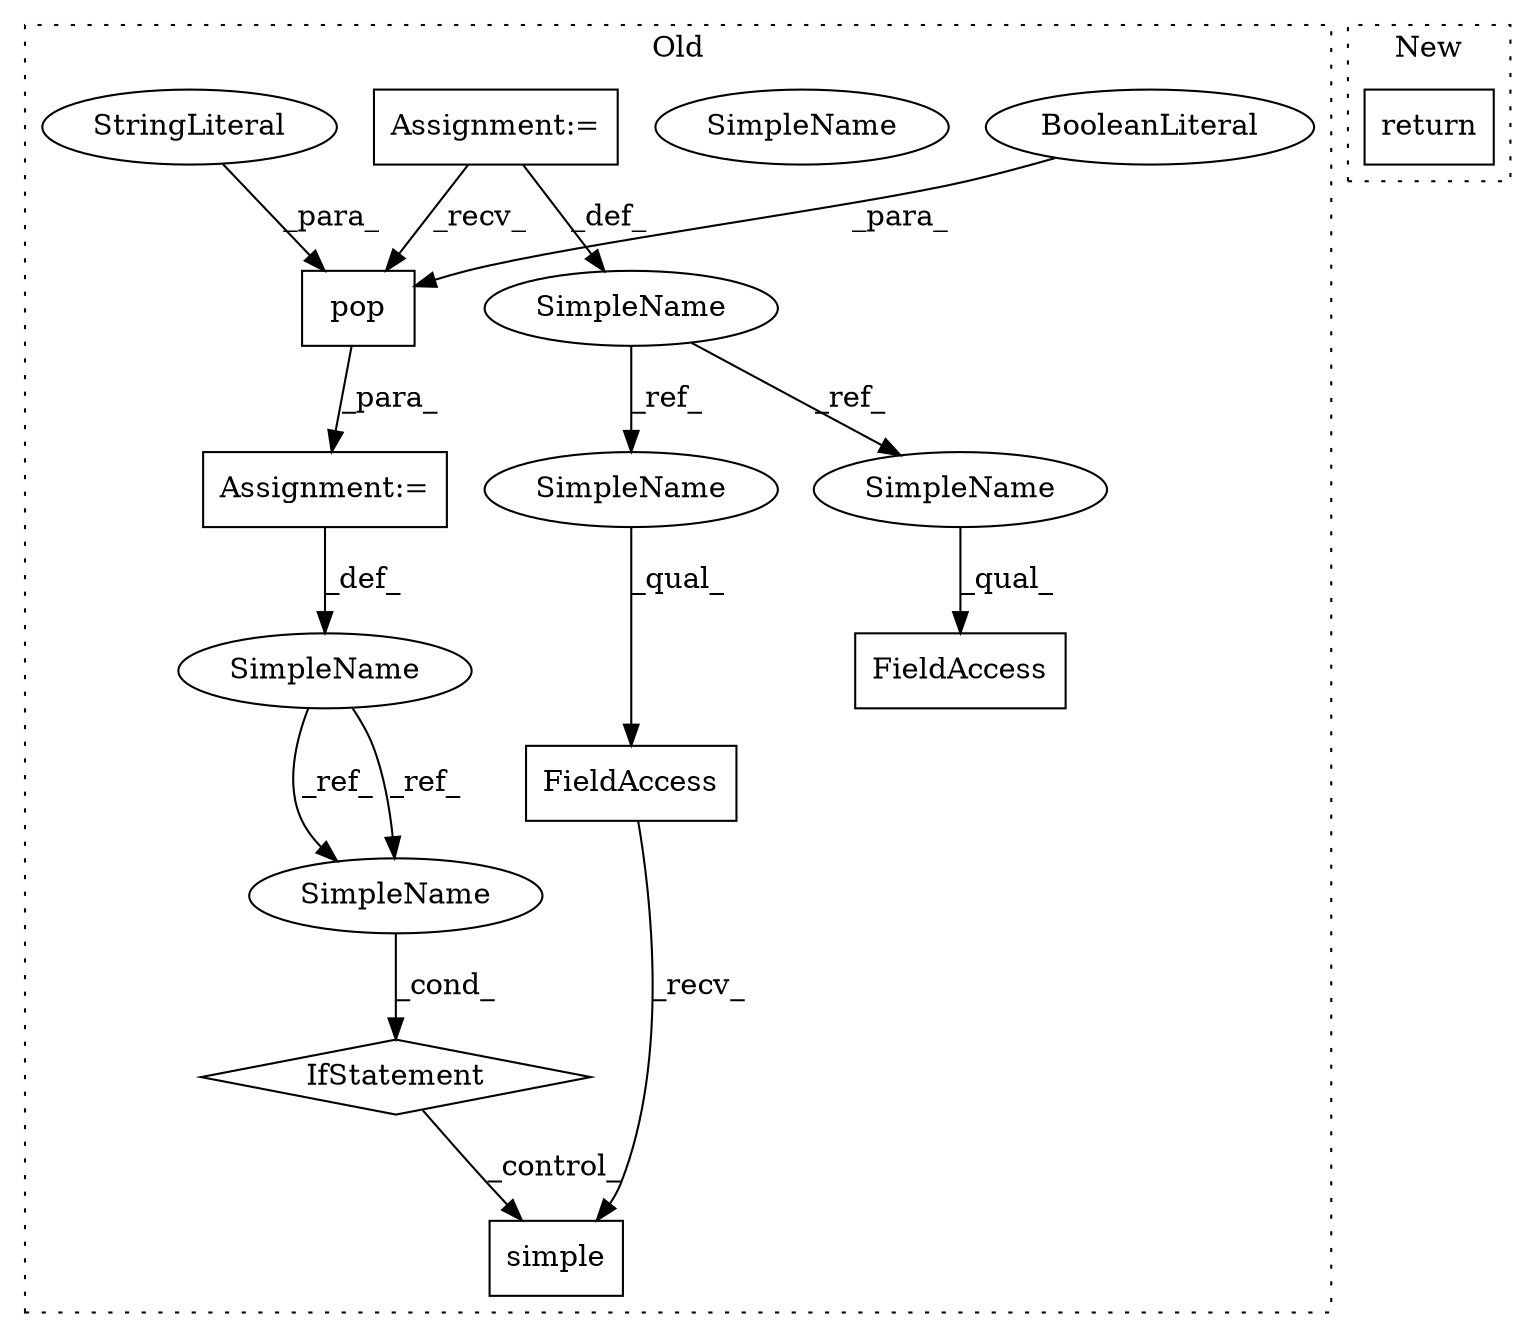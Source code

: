 digraph G {
subgraph cluster0 {
1 [label="pop" a="32" s="11738,11762" l="4,1" shape="box"];
3 [label="Assignment:=" a="7" s="11723" l="1" shape="box"];
4 [label="IfStatement" a="25" s="11889,11905" l="4,2" shape="diamond"];
5 [label="BooleanLiteral" a="9" s="11757" l="5" shape="ellipse"];
6 [label="SimpleName" a="42" s="11711" l="12" shape="ellipse"];
7 [label="simple" a="32" s="11992" l="8" shape="box"];
8 [label="FieldAccess" a="22" s="11971" l="20" shape="box"];
9 [label="SimpleName" a="42" s="11822" l="12" shape="ellipse"];
10 [label="FieldAccess" a="22" s="11922" l="20" shape="box"];
11 [label="SimpleName" a="42" s="11893" l="12" shape="ellipse"];
12 [label="Assignment:=" a="7" s="11692" l="13" shape="box"];
13 [label="StringLiteral" a="45" s="11742" l="14" shape="ellipse"];
14 [label="SimpleName" a="42" s="11971" l="12" shape="ellipse"];
15 [label="SimpleName" a="42" s="11922" l="12" shape="ellipse"];
16 [label="SimpleName" a="42" s="11893" l="12" shape="ellipse"];
label = "Old";
style="dotted";
}
subgraph cluster1 {
2 [label="return" a="41" s="11650" l="7" shape="box"];
label = "New";
style="dotted";
}
1 -> 3 [label="_para_"];
3 -> 6 [label="_def_"];
4 -> 7 [label="_control_"];
5 -> 1 [label="_para_"];
6 -> 16 [label="_ref_"];
6 -> 16 [label="_ref_"];
8 -> 7 [label="_recv_"];
9 -> 15 [label="_ref_"];
9 -> 14 [label="_ref_"];
12 -> 1 [label="_recv_"];
12 -> 9 [label="_def_"];
13 -> 1 [label="_para_"];
14 -> 8 [label="_qual_"];
15 -> 10 [label="_qual_"];
16 -> 4 [label="_cond_"];
}